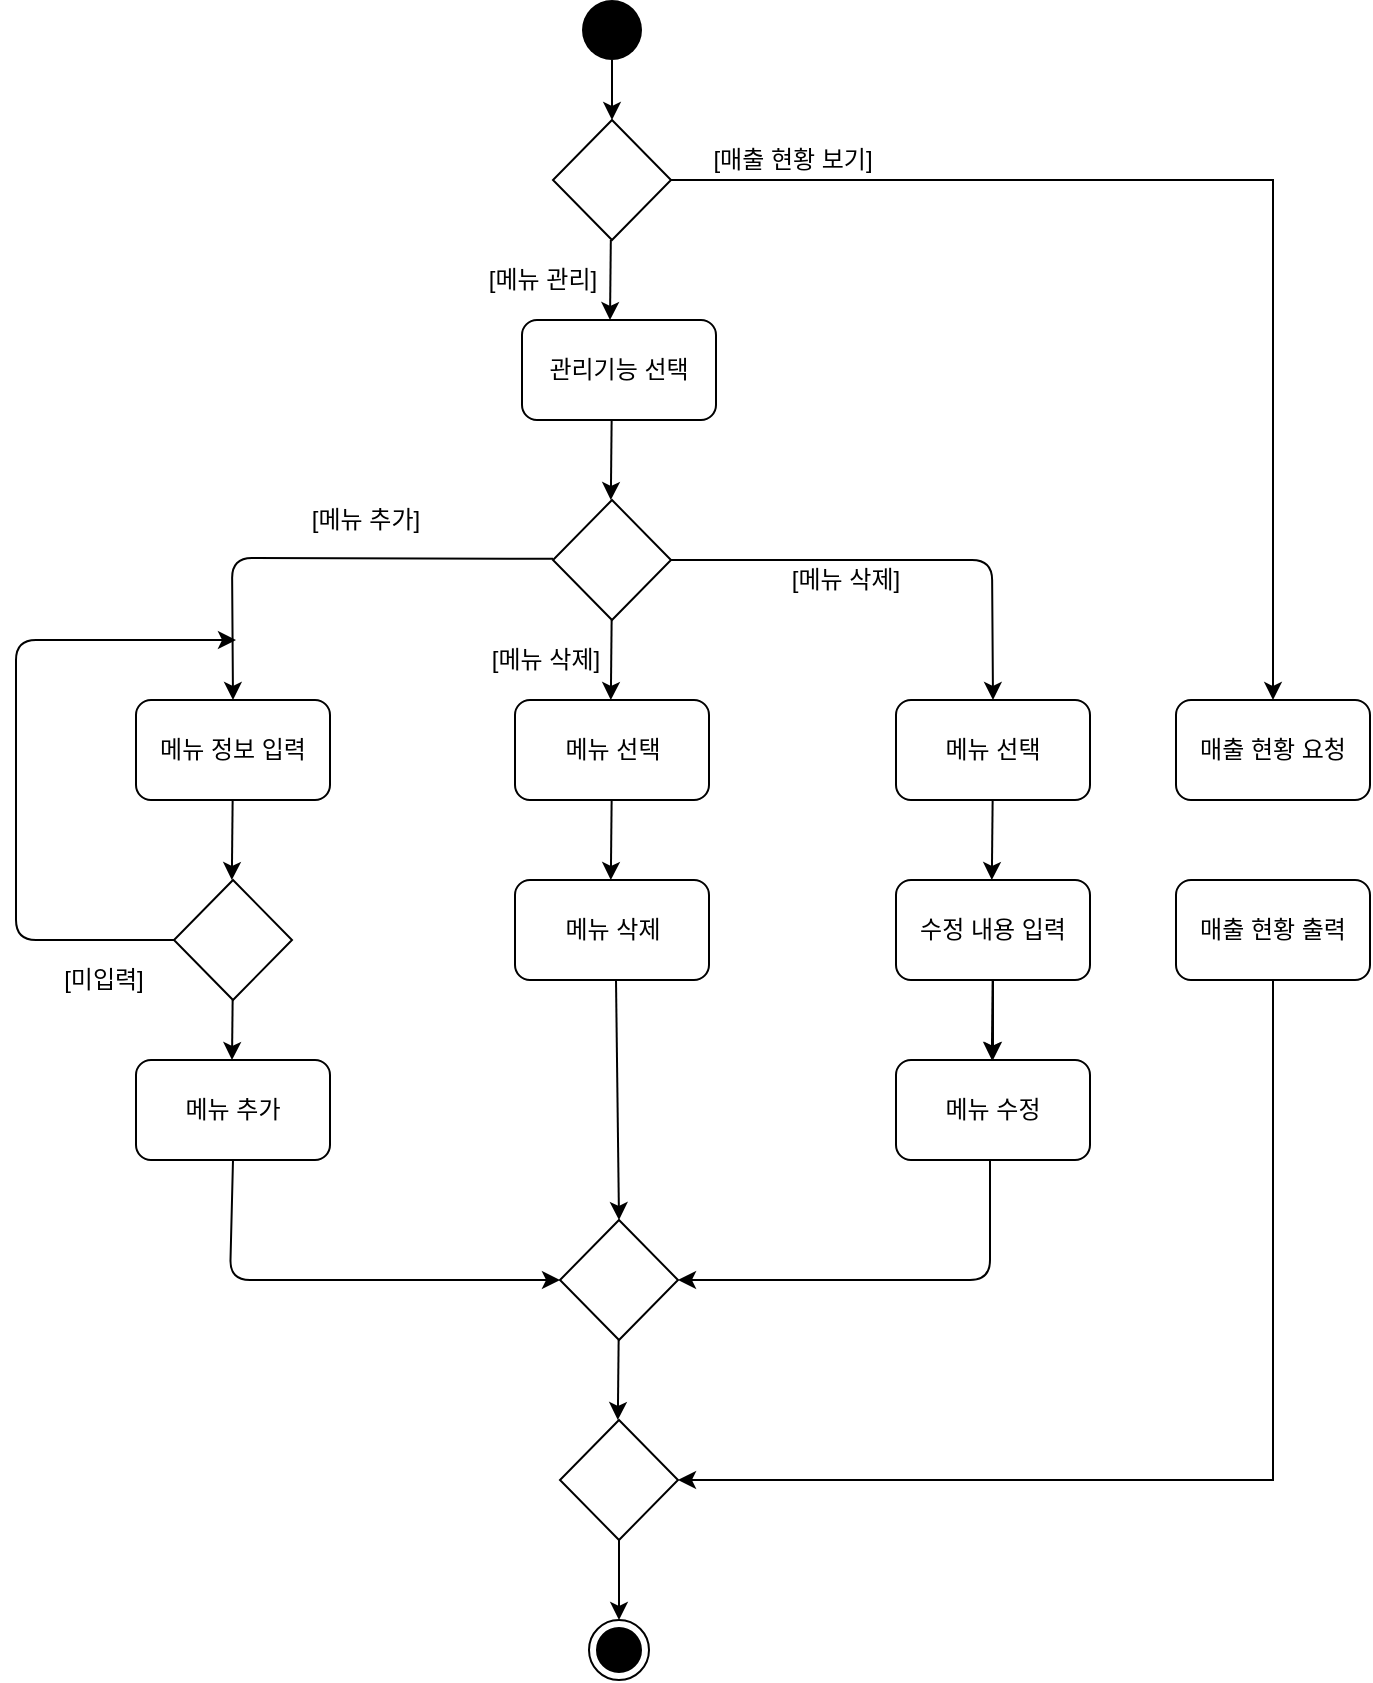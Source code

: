 <mxfile version="14.0.4" type="github">
  <diagram id="I5rOKLDulZHCpnhm8ujL" name="Page-1">
    <mxGraphModel dx="2062" dy="2266" grid="1" gridSize="10" guides="1" tooltips="1" connect="1" arrows="1" fold="1" page="1" pageScale="1" pageWidth="827" pageHeight="1169" math="0" shadow="0">
      <root>
        <mxCell id="0" />
        <mxCell id="1" parent="0" />
        <mxCell id="sc7NBBc9Ih7PNJdXrNAd-4" style="edgeStyle=orthogonalEdgeStyle;rounded=0;orthogonalLoop=1;jettySize=auto;html=1;entryX=0.5;entryY=0;entryDx=0;entryDy=0;" edge="1" parent="1" source="PuVu6NG7NU4pwUDtO6sR-25" target="sc7NBBc9Ih7PNJdXrNAd-2">
          <mxGeometry relative="1" as="geometry" />
        </mxCell>
        <mxCell id="PuVu6NG7NU4pwUDtO6sR-25" value="" style="ellipse;fillColor=#000000;strokeColor=none;" parent="1" vertex="1">
          <mxGeometry x="383" y="-70" width="30" height="30" as="geometry" />
        </mxCell>
        <mxCell id="PuVu6NG7NU4pwUDtO6sR-27" value="" style="endArrow=classic;html=1;" parent="1" edge="1">
          <mxGeometry width="50" height="50" relative="1" as="geometry">
            <mxPoint x="397.41" y="50" as="sourcePoint" />
            <mxPoint x="397" y="90" as="targetPoint" />
          </mxGeometry>
        </mxCell>
        <mxCell id="PuVu6NG7NU4pwUDtO6sR-28" value="관리기능 선택" style="rounded=1;whiteSpace=wrap;html=1;" parent="1" vertex="1">
          <mxGeometry x="353" y="90" width="97" height="50" as="geometry" />
        </mxCell>
        <mxCell id="XZJDbcIrMMWmVMv7A3Kb-3" style="edgeStyle=orthogonalEdgeStyle;rounded=0;orthogonalLoop=1;jettySize=auto;html=1;entryX=0.5;entryY=0;entryDx=0;entryDy=0;exitX=1;exitY=0.5;exitDx=0;exitDy=0;" parent="1" source="sc7NBBc9Ih7PNJdXrNAd-2" target="XZJDbcIrMMWmVMv7A3Kb-1" edge="1">
          <mxGeometry relative="1" as="geometry">
            <mxPoint x="480" y="60" as="sourcePoint" />
          </mxGeometry>
        </mxCell>
        <mxCell id="PuVu6NG7NU4pwUDtO6sR-29" value="" style="rhombus;whiteSpace=wrap;html=1;" parent="1" vertex="1">
          <mxGeometry x="368.5" y="180" width="59" height="60" as="geometry" />
        </mxCell>
        <mxCell id="PuVu6NG7NU4pwUDtO6sR-31" value="" style="endArrow=classic;html=1;" parent="1" edge="1">
          <mxGeometry width="50" height="50" relative="1" as="geometry">
            <mxPoint x="397.82" y="140" as="sourcePoint" />
            <mxPoint x="397.41" y="180" as="targetPoint" />
          </mxGeometry>
        </mxCell>
        <mxCell id="PuVu6NG7NU4pwUDtO6sR-32" value="" style="endArrow=classic;html=1;entryX=0.5;entryY=0;entryDx=0;entryDy=0;" parent="1" target="PuVu6NG7NU4pwUDtO6sR-36" edge="1">
          <mxGeometry width="50" height="50" relative="1" as="geometry">
            <mxPoint x="427.5" y="210" as="sourcePoint" />
            <mxPoint x="560" y="210" as="targetPoint" />
            <Array as="points">
              <mxPoint x="588" y="210" />
            </Array>
          </mxGeometry>
        </mxCell>
        <mxCell id="PuVu6NG7NU4pwUDtO6sR-33" value="" style="endArrow=classic;html=1;" parent="1" edge="1">
          <mxGeometry width="50" height="50" relative="1" as="geometry">
            <mxPoint x="397.82" y="240" as="sourcePoint" />
            <mxPoint x="397.41" y="280" as="targetPoint" />
          </mxGeometry>
        </mxCell>
        <mxCell id="PuVu6NG7NU4pwUDtO6sR-34" value="" style="endArrow=classic;html=1;entryX=0.5;entryY=0;entryDx=0;entryDy=0;" parent="1" target="PuVu6NG7NU4pwUDtO6sR-37" edge="1">
          <mxGeometry width="50" height="50" relative="1" as="geometry">
            <mxPoint x="368.5" y="209.41" as="sourcePoint" />
            <mxPoint x="236" y="209.41" as="targetPoint" />
            <Array as="points">
              <mxPoint x="208" y="209" />
            </Array>
          </mxGeometry>
        </mxCell>
        <mxCell id="PuVu6NG7NU4pwUDtO6sR-35" value="메뉴 선택" style="rounded=1;whiteSpace=wrap;html=1;" parent="1" vertex="1">
          <mxGeometry x="349.5" y="280" width="97" height="50" as="geometry" />
        </mxCell>
        <mxCell id="PuVu6NG7NU4pwUDtO6sR-36" value="메뉴 선택" style="rounded=1;whiteSpace=wrap;html=1;" parent="1" vertex="1">
          <mxGeometry x="540" y="280" width="97" height="50" as="geometry" />
        </mxCell>
        <mxCell id="PuVu6NG7NU4pwUDtO6sR-37" value="메뉴 정보 입력" style="rounded=1;whiteSpace=wrap;html=1;" parent="1" vertex="1">
          <mxGeometry x="160" y="280" width="97" height="50" as="geometry" />
        </mxCell>
        <mxCell id="PuVu6NG7NU4pwUDtO6sR-38" value="[메뉴 추가]" style="text;html=1;strokeColor=none;fillColor=none;align=center;verticalAlign=middle;whiteSpace=wrap;rounded=0;" parent="1" vertex="1">
          <mxGeometry x="240" y="180" width="70" height="20" as="geometry" />
        </mxCell>
        <mxCell id="PuVu6NG7NU4pwUDtO6sR-40" value="[메뉴 삭제]" style="text;html=1;strokeColor=none;fillColor=none;align=center;verticalAlign=middle;whiteSpace=wrap;rounded=0;" parent="1" vertex="1">
          <mxGeometry x="480" y="210" width="70" height="20" as="geometry" />
        </mxCell>
        <mxCell id="PuVu6NG7NU4pwUDtO6sR-41" value="[메뉴 삭제]" style="text;html=1;strokeColor=none;fillColor=none;align=center;verticalAlign=middle;whiteSpace=wrap;rounded=0;" parent="1" vertex="1">
          <mxGeometry x="330" y="250" width="70" height="20" as="geometry" />
        </mxCell>
        <mxCell id="PuVu6NG7NU4pwUDtO6sR-43" value="" style="endArrow=classic;html=1;" parent="1" edge="1">
          <mxGeometry width="50" height="50" relative="1" as="geometry">
            <mxPoint x="397.82" y="330" as="sourcePoint" />
            <mxPoint x="397.41" y="370" as="targetPoint" />
          </mxGeometry>
        </mxCell>
        <mxCell id="PuVu6NG7NU4pwUDtO6sR-44" value="메뉴 삭제" style="rounded=1;whiteSpace=wrap;html=1;" parent="1" vertex="1">
          <mxGeometry x="349.5" y="370" width="97" height="50" as="geometry" />
        </mxCell>
        <mxCell id="PuVu6NG7NU4pwUDtO6sR-51" value="" style="edgeStyle=orthogonalEdgeStyle;rounded=0;orthogonalLoop=1;jettySize=auto;html=1;" parent="1" source="PuVu6NG7NU4pwUDtO6sR-45" target="PuVu6NG7NU4pwUDtO6sR-49" edge="1">
          <mxGeometry relative="1" as="geometry" />
        </mxCell>
        <mxCell id="PuVu6NG7NU4pwUDtO6sR-45" value="수정 내용 입력" style="rounded=1;whiteSpace=wrap;html=1;" parent="1" vertex="1">
          <mxGeometry x="540" y="370" width="97" height="50" as="geometry" />
        </mxCell>
        <mxCell id="PuVu6NG7NU4pwUDtO6sR-46" value="" style="endArrow=classic;html=1;" parent="1" edge="1">
          <mxGeometry width="50" height="50" relative="1" as="geometry">
            <mxPoint x="588.32" y="330" as="sourcePoint" />
            <mxPoint x="587.91" y="370" as="targetPoint" />
          </mxGeometry>
        </mxCell>
        <mxCell id="PuVu6NG7NU4pwUDtO6sR-49" value="메뉴 수정" style="rounded=1;whiteSpace=wrap;html=1;" parent="1" vertex="1">
          <mxGeometry x="540" y="460" width="97" height="50" as="geometry" />
        </mxCell>
        <mxCell id="PuVu6NG7NU4pwUDtO6sR-50" value="" style="endArrow=classic;html=1;" parent="1" edge="1">
          <mxGeometry width="50" height="50" relative="1" as="geometry">
            <mxPoint x="588.32" y="420" as="sourcePoint" />
            <mxPoint x="587.91" y="460" as="targetPoint" />
          </mxGeometry>
        </mxCell>
        <mxCell id="PuVu6NG7NU4pwUDtO6sR-57" value="메뉴 추가" style="rounded=1;whiteSpace=wrap;html=1;" parent="1" vertex="1">
          <mxGeometry x="160" y="460" width="97" height="50" as="geometry" />
        </mxCell>
        <mxCell id="PuVu6NG7NU4pwUDtO6sR-58" value="" style="endArrow=classic;html=1;" parent="1" edge="1">
          <mxGeometry width="50" height="50" relative="1" as="geometry">
            <mxPoint x="208.32" y="330" as="sourcePoint" />
            <mxPoint x="207.91" y="370" as="targetPoint" />
          </mxGeometry>
        </mxCell>
        <mxCell id="PuVu6NG7NU4pwUDtO6sR-59" value="" style="rhombus;whiteSpace=wrap;html=1;" parent="1" vertex="1">
          <mxGeometry x="372" y="540" width="59" height="60" as="geometry" />
        </mxCell>
        <mxCell id="PuVu6NG7NU4pwUDtO6sR-60" value="" style="endArrow=classic;html=1;entryX=0;entryY=0.5;entryDx=0;entryDy=0;exitX=0.5;exitY=1;exitDx=0;exitDy=0;" parent="1" source="PuVu6NG7NU4pwUDtO6sR-57" target="PuVu6NG7NU4pwUDtO6sR-59" edge="1">
          <mxGeometry width="50" height="50" relative="1" as="geometry">
            <mxPoint x="207" y="520" as="sourcePoint" />
            <mxPoint x="257" y="370" as="targetPoint" />
            <Array as="points">
              <mxPoint x="207" y="570" />
            </Array>
          </mxGeometry>
        </mxCell>
        <mxCell id="PuVu6NG7NU4pwUDtO6sR-61" value="" style="endArrow=classic;html=1;entryX=1;entryY=0.5;entryDx=0;entryDy=0;" parent="1" target="PuVu6NG7NU4pwUDtO6sR-59" edge="1">
          <mxGeometry width="50" height="50" relative="1" as="geometry">
            <mxPoint x="587" y="510" as="sourcePoint" />
            <mxPoint x="637" y="460" as="targetPoint" />
            <Array as="points">
              <mxPoint x="587" y="570" />
            </Array>
          </mxGeometry>
        </mxCell>
        <mxCell id="PuVu6NG7NU4pwUDtO6sR-62" value="" style="endArrow=classic;html=1;entryX=0.5;entryY=0;entryDx=0;entryDy=0;" parent="1" target="PuVu6NG7NU4pwUDtO6sR-59" edge="1">
          <mxGeometry width="50" height="50" relative="1" as="geometry">
            <mxPoint x="400" y="420" as="sourcePoint" />
            <mxPoint x="450" y="370" as="targetPoint" />
          </mxGeometry>
        </mxCell>
        <mxCell id="PuVu6NG7NU4pwUDtO6sR-64" value="" style="endArrow=classic;html=1;" parent="1" edge="1">
          <mxGeometry width="50" height="50" relative="1" as="geometry">
            <mxPoint x="401.32" y="600" as="sourcePoint" />
            <mxPoint x="400.91" y="640" as="targetPoint" />
          </mxGeometry>
        </mxCell>
        <mxCell id="PuVu6NG7NU4pwUDtO6sR-65" value="" style="ellipse;html=1;shape=endState;fillColor=#000000;strokeColor=#000000;" parent="1" vertex="1">
          <mxGeometry x="386.5" y="740" width="30" height="30" as="geometry" />
        </mxCell>
        <mxCell id="PuVu6NG7NU4pwUDtO6sR-66" value="" style="rhombus;whiteSpace=wrap;html=1;" parent="1" vertex="1">
          <mxGeometry x="179" y="370" width="59" height="60" as="geometry" />
        </mxCell>
        <mxCell id="PuVu6NG7NU4pwUDtO6sR-70" value="" style="endArrow=classic;html=1;" parent="1" edge="1">
          <mxGeometry width="50" height="50" relative="1" as="geometry">
            <mxPoint x="208.32" y="430" as="sourcePoint" />
            <mxPoint x="208" y="460" as="targetPoint" />
          </mxGeometry>
        </mxCell>
        <mxCell id="PuVu6NG7NU4pwUDtO6sR-71" value="" style="endArrow=classic;html=1;" parent="1" edge="1">
          <mxGeometry width="50" height="50" relative="1" as="geometry">
            <mxPoint x="179" y="400" as="sourcePoint" />
            <mxPoint x="210" y="250" as="targetPoint" />
            <Array as="points">
              <mxPoint x="100" y="400" />
              <mxPoint x="100" y="250" />
            </Array>
          </mxGeometry>
        </mxCell>
        <mxCell id="PuVu6NG7NU4pwUDtO6sR-73" value="[미입력]" style="text;html=1;strokeColor=none;fillColor=none;align=center;verticalAlign=middle;whiteSpace=wrap;rounded=0;" parent="1" vertex="1">
          <mxGeometry x="109" y="410" width="70" height="20" as="geometry" />
        </mxCell>
        <mxCell id="XZJDbcIrMMWmVMv7A3Kb-1" value="매출 현황 요청" style="rounded=1;whiteSpace=wrap;html=1;" parent="1" vertex="1">
          <mxGeometry x="680" y="280" width="97" height="50" as="geometry" />
        </mxCell>
        <mxCell id="XZJDbcIrMMWmVMv7A3Kb-5" style="edgeStyle=orthogonalEdgeStyle;rounded=0;orthogonalLoop=1;jettySize=auto;html=1;entryX=1;entryY=0.5;entryDx=0;entryDy=0;" parent="1" source="XZJDbcIrMMWmVMv7A3Kb-2" target="sc7NBBc9Ih7PNJdXrNAd-6" edge="1">
          <mxGeometry relative="1" as="geometry">
            <Array as="points">
              <mxPoint x="729" y="670" />
            </Array>
            <mxPoint x="480" y="610" as="targetPoint" />
          </mxGeometry>
        </mxCell>
        <mxCell id="XZJDbcIrMMWmVMv7A3Kb-2" value="매출 현황 출력" style="rounded=1;whiteSpace=wrap;html=1;" parent="1" vertex="1">
          <mxGeometry x="680" y="370" width="97" height="50" as="geometry" />
        </mxCell>
        <mxCell id="XZJDbcIrMMWmVMv7A3Kb-4" value="[매출 현황 보기]" style="text;html=1;strokeColor=none;fillColor=none;align=center;verticalAlign=middle;whiteSpace=wrap;rounded=0;" parent="1" vertex="1">
          <mxGeometry x="437" width="103" height="20" as="geometry" />
        </mxCell>
        <mxCell id="sc7NBBc9Ih7PNJdXrNAd-2" value="" style="rhombus;whiteSpace=wrap;html=1;" vertex="1" parent="1">
          <mxGeometry x="368.5" y="-10" width="59" height="60" as="geometry" />
        </mxCell>
        <mxCell id="sc7NBBc9Ih7PNJdXrNAd-7" style="edgeStyle=orthogonalEdgeStyle;rounded=0;orthogonalLoop=1;jettySize=auto;html=1;entryX=0.5;entryY=0;entryDx=0;entryDy=0;" edge="1" parent="1" source="sc7NBBc9Ih7PNJdXrNAd-6" target="PuVu6NG7NU4pwUDtO6sR-65">
          <mxGeometry relative="1" as="geometry" />
        </mxCell>
        <mxCell id="sc7NBBc9Ih7PNJdXrNAd-6" value="" style="rhombus;whiteSpace=wrap;html=1;" vertex="1" parent="1">
          <mxGeometry x="372" y="640" width="59" height="60" as="geometry" />
        </mxCell>
        <mxCell id="sc7NBBc9Ih7PNJdXrNAd-8" value="[메뉴 관리]" style="text;html=1;strokeColor=none;fillColor=none;align=center;verticalAlign=middle;whiteSpace=wrap;rounded=0;" vertex="1" parent="1">
          <mxGeometry x="330" y="60" width="67" height="20" as="geometry" />
        </mxCell>
      </root>
    </mxGraphModel>
  </diagram>
</mxfile>

